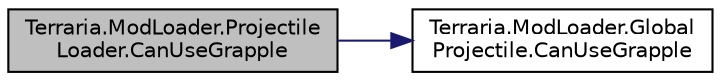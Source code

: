 digraph "Terraria.ModLoader.ProjectileLoader.CanUseGrapple"
{
  edge [fontname="Helvetica",fontsize="10",labelfontname="Helvetica",labelfontsize="10"];
  node [fontname="Helvetica",fontsize="10",shape=record];
  rankdir="LR";
  Node26 [label="Terraria.ModLoader.Projectile\lLoader.CanUseGrapple",height=0.2,width=0.4,color="black", fillcolor="grey75", style="filled", fontcolor="black"];
  Node26 -> Node27 [color="midnightblue",fontsize="10",style="solid",fontname="Helvetica"];
  Node27 [label="Terraria.ModLoader.Global\lProjectile.CanUseGrapple",height=0.2,width=0.4,color="black", fillcolor="white", style="filled",URL="$class_terraria_1_1_mod_loader_1_1_global_projectile.html#ac3d0248bba5076d735f27d1114d5b6b1",tooltip="Whether or not a grappling hook that shoots this type of projectile can be used by the given player..."];
}
